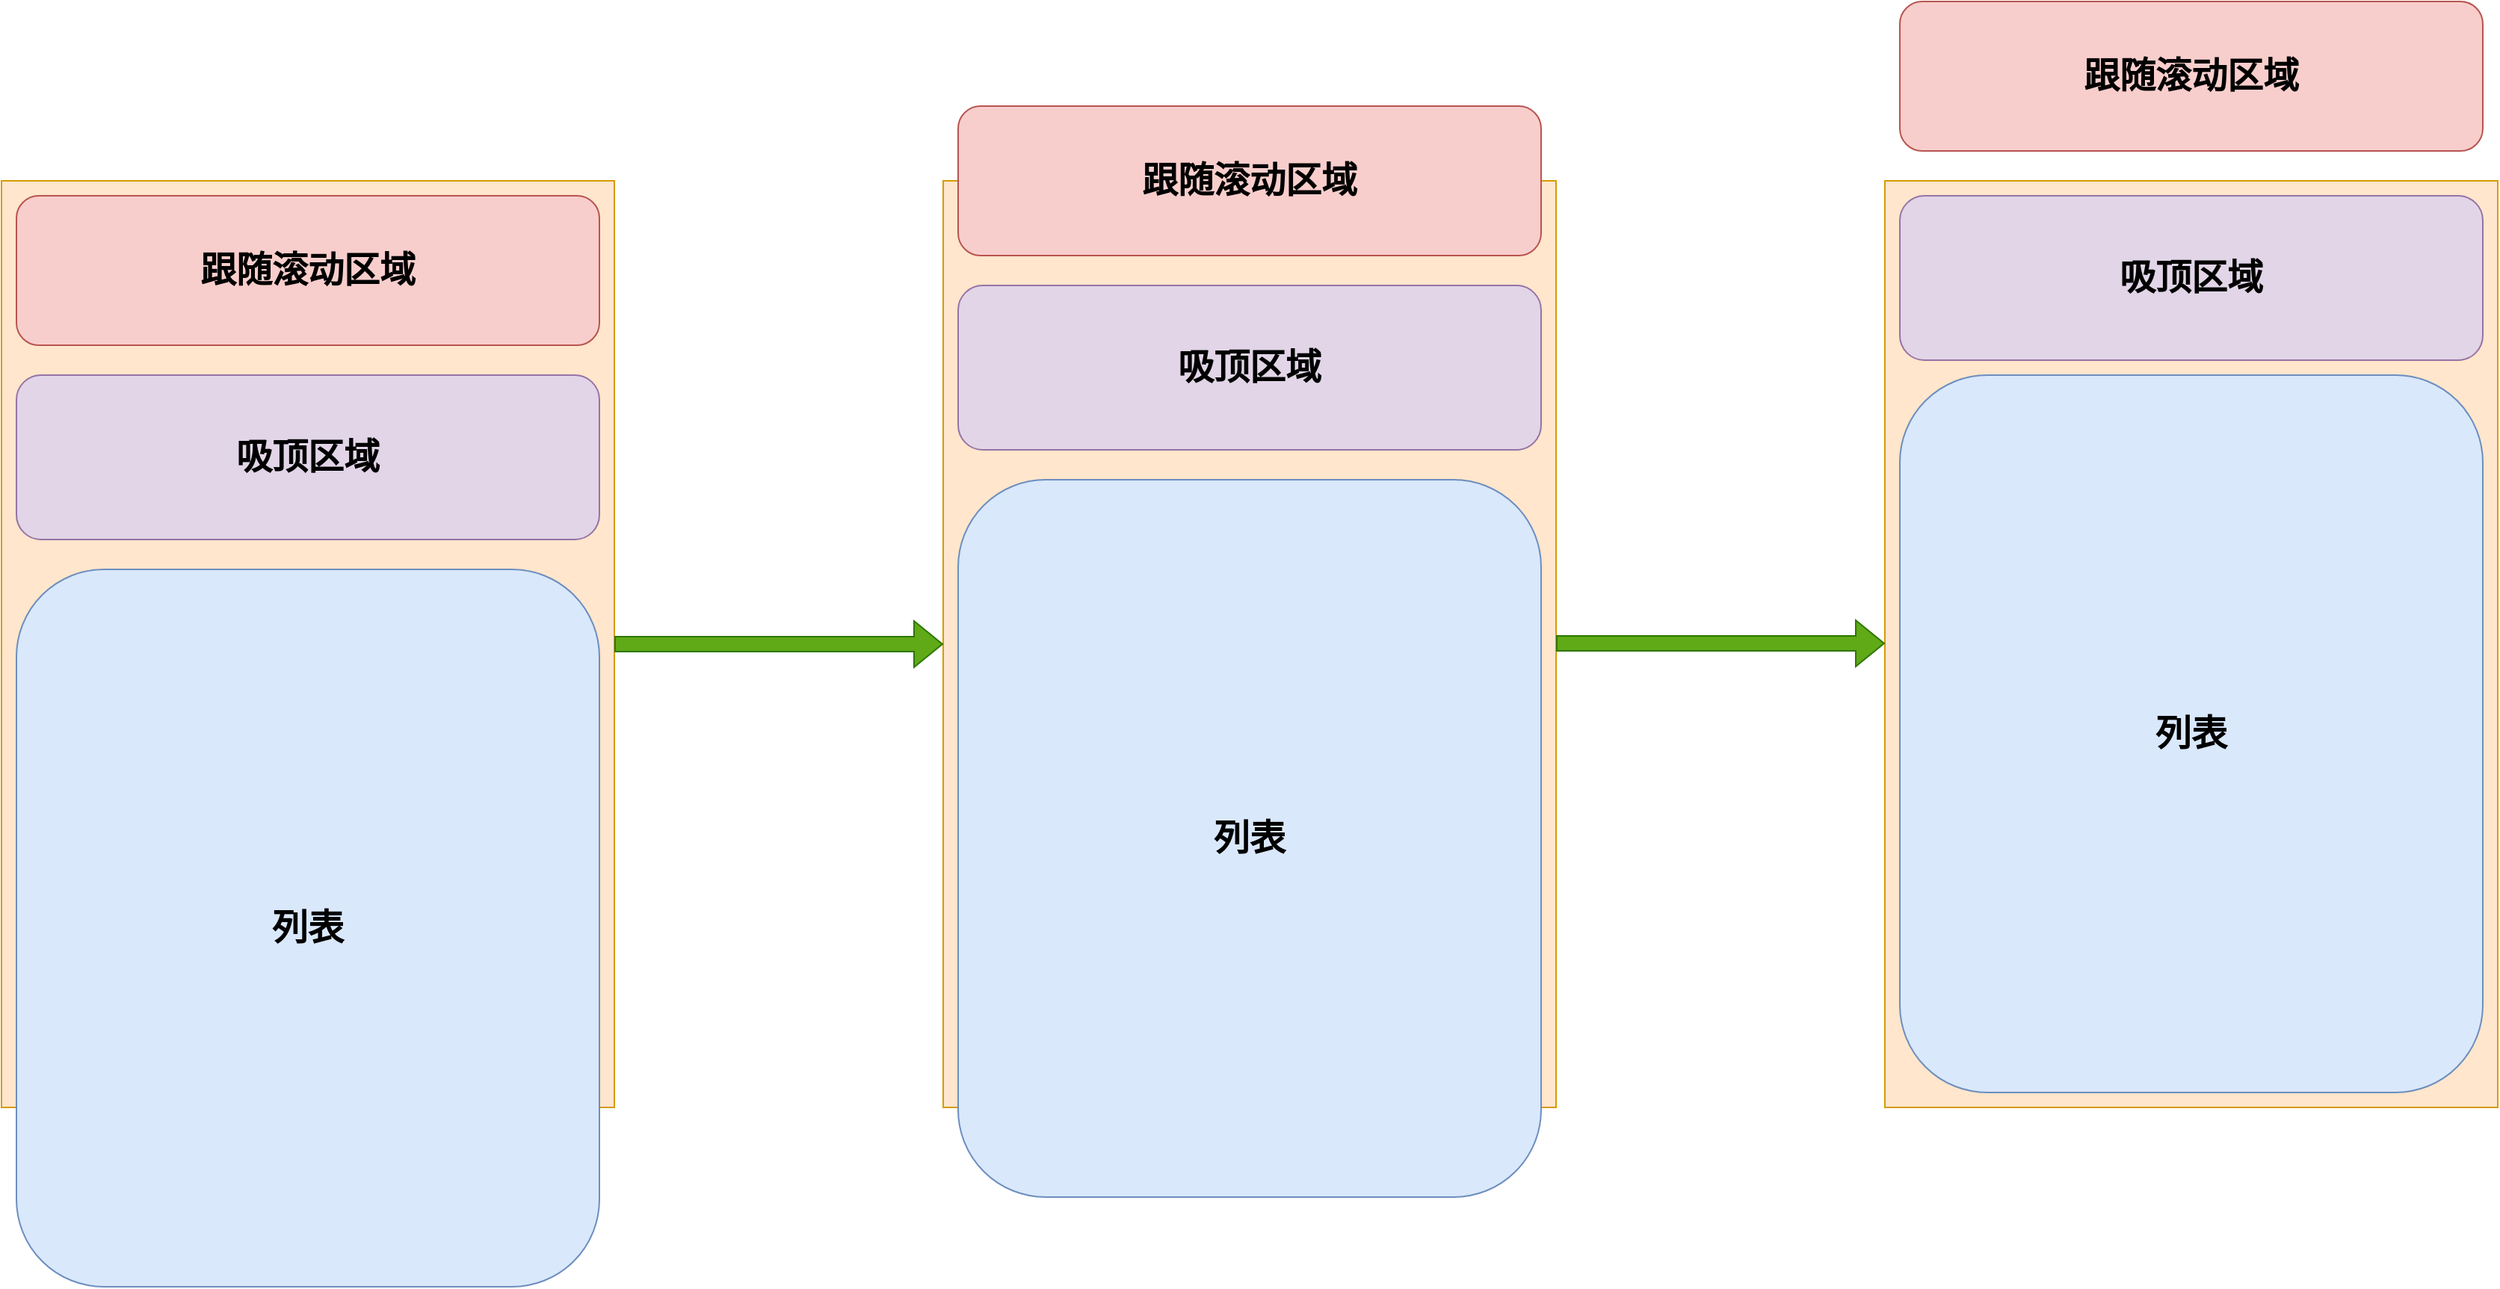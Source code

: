 <mxfile version="24.2.2" type="github">
  <diagram name="第 1 页" id="2yhq1d0_Ch7ZafOSK_xb">
    <mxGraphModel dx="2074" dy="1146" grid="1" gridSize="10" guides="1" tooltips="1" connect="1" arrows="1" fold="1" page="1" pageScale="1" pageWidth="827" pageHeight="1169" math="0" shadow="0">
      <root>
        <mxCell id="0" />
        <mxCell id="1" parent="0" />
        <mxCell id="Acet7mtdM-h7e3a0Yu4j-2" value="" style="rounded=0;whiteSpace=wrap;html=1;fillColor=#ffe6cc;strokeColor=#d79b00;" vertex="1" parent="1">
          <mxGeometry x="30" y="350" width="410" height="620" as="geometry" />
        </mxCell>
        <mxCell id="Acet7mtdM-h7e3a0Yu4j-4" value="&lt;h1&gt;跟随滚动区域&lt;/h1&gt;" style="rounded=1;whiteSpace=wrap;html=1;fillColor=#f8cecc;strokeColor=#b85450;" vertex="1" parent="1">
          <mxGeometry x="40" y="360" width="390" height="100" as="geometry" />
        </mxCell>
        <mxCell id="Acet7mtdM-h7e3a0Yu4j-6" value="&lt;h1&gt;吸顶区域&lt;/h1&gt;" style="rounded=1;whiteSpace=wrap;html=1;fillColor=#e1d5e7;strokeColor=#9673a6;" vertex="1" parent="1">
          <mxGeometry x="40" y="480" width="390" height="110" as="geometry" />
        </mxCell>
        <mxCell id="Acet7mtdM-h7e3a0Yu4j-8" value="" style="rounded=0;whiteSpace=wrap;html=1;fillColor=#ffe6cc;strokeColor=#d79b00;" vertex="1" parent="1">
          <mxGeometry x="660" y="350" width="410" height="620" as="geometry" />
        </mxCell>
        <mxCell id="Acet7mtdM-h7e3a0Yu4j-9" value="&lt;h1&gt;跟随滚动区域&lt;/h1&gt;" style="rounded=1;whiteSpace=wrap;html=1;fillColor=#f8cecc;strokeColor=#b85450;" vertex="1" parent="1">
          <mxGeometry x="670" y="300" width="390" height="100" as="geometry" />
        </mxCell>
        <mxCell id="Acet7mtdM-h7e3a0Yu4j-10" value="&lt;h1&gt;吸顶区域&lt;/h1&gt;" style="rounded=1;whiteSpace=wrap;html=1;fillColor=#e1d5e7;strokeColor=#9673a6;" vertex="1" parent="1">
          <mxGeometry x="670" y="420" width="390" height="110" as="geometry" />
        </mxCell>
        <mxCell id="Acet7mtdM-h7e3a0Yu4j-12" value="" style="shape=flexArrow;endArrow=classic;html=1;rounded=0;entryX=0;entryY=0.5;entryDx=0;entryDy=0;exitX=1;exitY=0.5;exitDx=0;exitDy=0;fillColor=#60a917;strokeColor=#2D7600;" edge="1" parent="1" source="Acet7mtdM-h7e3a0Yu4j-2" target="Acet7mtdM-h7e3a0Yu4j-8">
          <mxGeometry width="50" height="50" relative="1" as="geometry">
            <mxPoint x="390" y="610" as="sourcePoint" />
            <mxPoint x="440" y="560" as="targetPoint" />
          </mxGeometry>
        </mxCell>
        <mxCell id="Acet7mtdM-h7e3a0Yu4j-13" value="" style="rounded=0;whiteSpace=wrap;html=1;fillColor=#ffe6cc;strokeColor=#d79b00;" vertex="1" parent="1">
          <mxGeometry x="1290" y="350" width="410" height="620" as="geometry" />
        </mxCell>
        <mxCell id="Acet7mtdM-h7e3a0Yu4j-14" value="&lt;h1&gt;跟随滚动区域&lt;/h1&gt;" style="rounded=1;whiteSpace=wrap;html=1;fillColor=#f8cecc;strokeColor=#b85450;" vertex="1" parent="1">
          <mxGeometry x="1300" y="230" width="390" height="100" as="geometry" />
        </mxCell>
        <mxCell id="Acet7mtdM-h7e3a0Yu4j-15" value="&lt;h1&gt;吸顶区域&lt;/h1&gt;" style="rounded=1;whiteSpace=wrap;html=1;fillColor=#e1d5e7;strokeColor=#9673a6;" vertex="1" parent="1">
          <mxGeometry x="1300" y="360" width="390" height="110" as="geometry" />
        </mxCell>
        <mxCell id="Acet7mtdM-h7e3a0Yu4j-16" value="&lt;h1&gt;列表&lt;/h1&gt;" style="rounded=1;whiteSpace=wrap;html=1;fillColor=#dae8fc;strokeColor=#6c8ebf;" vertex="1" parent="1">
          <mxGeometry x="1300" y="480" width="390" height="480" as="geometry" />
        </mxCell>
        <mxCell id="Acet7mtdM-h7e3a0Yu4j-17" value="" style="shape=flexArrow;endArrow=classic;html=1;rounded=0;entryX=0;entryY=0.5;entryDx=0;entryDy=0;exitX=1;exitY=0.5;exitDx=0;exitDy=0;fillColor=#60a917;strokeColor=#2D7600;" edge="1" parent="1">
          <mxGeometry width="50" height="50" relative="1" as="geometry">
            <mxPoint x="1070" y="659.5" as="sourcePoint" />
            <mxPoint x="1290" y="659.5" as="targetPoint" />
          </mxGeometry>
        </mxCell>
        <mxCell id="Acet7mtdM-h7e3a0Yu4j-18" value="&lt;h1&gt;列表&lt;/h1&gt;" style="rounded=1;whiteSpace=wrap;html=1;fillColor=#dae8fc;strokeColor=#6c8ebf;" vertex="1" parent="1">
          <mxGeometry x="670" y="550" width="390" height="480" as="geometry" />
        </mxCell>
        <mxCell id="Acet7mtdM-h7e3a0Yu4j-19" value="&lt;h1&gt;列表&lt;/h1&gt;" style="rounded=1;whiteSpace=wrap;html=1;fillColor=#dae8fc;strokeColor=#6c8ebf;" vertex="1" parent="1">
          <mxGeometry x="40" y="610" width="390" height="480" as="geometry" />
        </mxCell>
      </root>
    </mxGraphModel>
  </diagram>
</mxfile>
